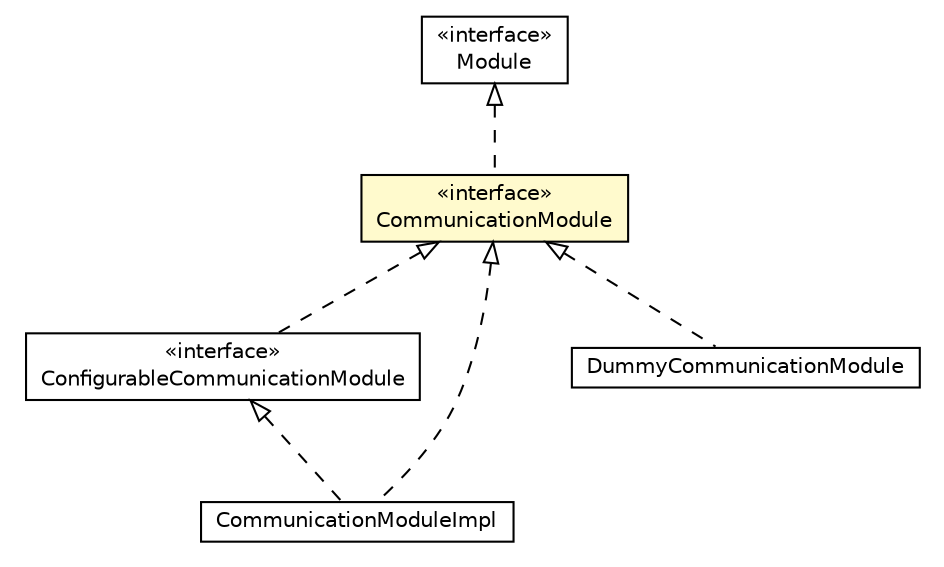 #!/usr/local/bin/dot
#
# Class diagram 
# Generated by UMLGraph version R5_6-24-gf6e263 (http://www.umlgraph.org/)
#

digraph G {
	edge [fontname="Helvetica",fontsize=10,labelfontname="Helvetica",labelfontsize=10];
	node [fontname="Helvetica",fontsize=10,shape=plaintext];
	nodesep=0.25;
	ranksep=0.5;
	// org.universAAL.middleware.modules.CommunicationModule
	c2783671 [label=<<table title="org.universAAL.middleware.modules.CommunicationModule" border="0" cellborder="1" cellspacing="0" cellpadding="2" port="p" bgcolor="lemonChiffon" href="./CommunicationModule.html">
		<tr><td><table border="0" cellspacing="0" cellpadding="1">
<tr><td align="center" balign="center"> &#171;interface&#187; </td></tr>
<tr><td align="center" balign="center"> CommunicationModule </td></tr>
		</table></td></tr>
		</table>>, URL="./CommunicationModule.html", fontname="Helvetica", fontcolor="black", fontsize=10.0];
	// org.universAAL.middleware.modules.ConfigurableCommunicationModule
	c2783672 [label=<<table title="org.universAAL.middleware.modules.ConfigurableCommunicationModule" border="0" cellborder="1" cellspacing="0" cellpadding="2" port="p" href="./ConfigurableCommunicationModule.html">
		<tr><td><table border="0" cellspacing="0" cellpadding="1">
<tr><td align="center" balign="center"> &#171;interface&#187; </td></tr>
<tr><td align="center" balign="center"> ConfigurableCommunicationModule </td></tr>
		</table></td></tr>
		</table>>, URL="./ConfigurableCommunicationModule.html", fontname="Helvetica", fontcolor="black", fontsize=10.0];
	// org.universAAL.middleware.modules.Module
	c2783674 [label=<<table title="org.universAAL.middleware.modules.Module" border="0" cellborder="1" cellspacing="0" cellpadding="2" port="p" href="./Module.html">
		<tr><td><table border="0" cellspacing="0" cellpadding="1">
<tr><td align="center" balign="center"> &#171;interface&#187; </td></tr>
<tr><td align="center" balign="center"> Module </td></tr>
		</table></td></tr>
		</table>>, URL="./Module.html", fontname="Helvetica", fontcolor="black", fontsize=10.0];
	// org.universAAL.middleware.modules.communication.CommunicationModuleImpl
	c2784612 [label=<<table title="org.universAAL.middleware.modules.communication.CommunicationModuleImpl" border="0" cellborder="1" cellspacing="0" cellpadding="2" port="p" href="./communication/CommunicationModuleImpl.html">
		<tr><td><table border="0" cellspacing="0" cellpadding="1">
<tr><td align="center" balign="center"> CommunicationModuleImpl </td></tr>
		</table></td></tr>
		</table>>, URL="./communication/CommunicationModuleImpl.html", fontname="Helvetica", fontcolor="black", fontsize=10.0];
	// org.universAAL.middleware.container.pojo.dummyManagers.DummyCommunicationModule
	c2784658 [label=<<table title="org.universAAL.middleware.container.pojo.dummyManagers.DummyCommunicationModule" border="0" cellborder="1" cellspacing="0" cellpadding="2" port="p" href="../container/pojo/dummyManagers/DummyCommunicationModule.html">
		<tr><td><table border="0" cellspacing="0" cellpadding="1">
<tr><td align="center" balign="center"> DummyCommunicationModule </td></tr>
		</table></td></tr>
		</table>>, URL="../container/pojo/dummyManagers/DummyCommunicationModule.html", fontname="Helvetica", fontcolor="black", fontsize=10.0];
	//org.universAAL.middleware.modules.CommunicationModule implements org.universAAL.middleware.modules.Module
	c2783674:p -> c2783671:p [dir=back,arrowtail=empty,style=dashed];
	//org.universAAL.middleware.modules.ConfigurableCommunicationModule implements org.universAAL.middleware.modules.CommunicationModule
	c2783671:p -> c2783672:p [dir=back,arrowtail=empty,style=dashed];
	//org.universAAL.middleware.modules.communication.CommunicationModuleImpl implements org.universAAL.middleware.modules.CommunicationModule
	c2783671:p -> c2784612:p [dir=back,arrowtail=empty,style=dashed];
	//org.universAAL.middleware.modules.communication.CommunicationModuleImpl implements org.universAAL.middleware.modules.ConfigurableCommunicationModule
	c2783672:p -> c2784612:p [dir=back,arrowtail=empty,style=dashed];
	//org.universAAL.middleware.container.pojo.dummyManagers.DummyCommunicationModule implements org.universAAL.middleware.modules.CommunicationModule
	c2783671:p -> c2784658:p [dir=back,arrowtail=empty,style=dashed];
}

